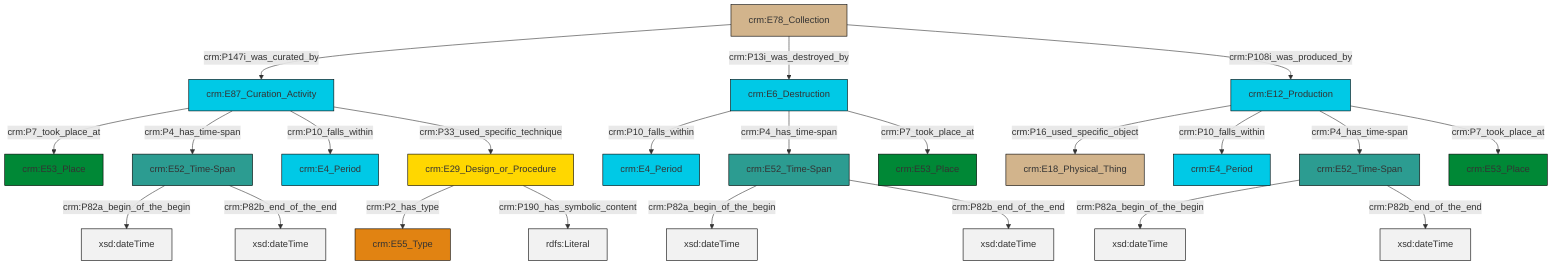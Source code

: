 graph TD
classDef Literal fill:#f2f2f2,stroke:#000000;
classDef CRM_Entity fill:#FFFFFF,stroke:#000000;
classDef Temporal_Entity fill:#00C9E6, stroke:#000000;
classDef Type fill:#E18312, stroke:#000000;
classDef Time-Span fill:#2C9C91, stroke:#000000;
classDef Appellation fill:#FFEB7F, stroke:#000000;
classDef Place fill:#008836, stroke:#000000;
classDef Persistent_Item fill:#B266B2, stroke:#000000;
classDef Conceptual_Object fill:#FFD700, stroke:#000000;
classDef Physical_Thing fill:#D2B48C, stroke:#000000;
classDef Actor fill:#f58aad, stroke:#000000;
classDef PC_Classes fill:#4ce600, stroke:#000000;
classDef Multi fill:#cccccc,stroke:#000000;

2["crm:E78_Collection"]:::Physical_Thing -->|crm:P147i_was_curated_by| 3["crm:E87_Curation_Activity"]:::Temporal_Entity
6["crm:E52_Time-Span"]:::Time-Span -->|crm:P82a_begin_of_the_begin| 7[xsd:dateTime]:::Literal
3["crm:E87_Curation_Activity"]:::Temporal_Entity -->|crm:P7_took_place_at| 8["crm:E53_Place"]:::Place
11["crm:E52_Time-Span"]:::Time-Span -->|crm:P82a_begin_of_the_begin| 12[xsd:dateTime]:::Literal
13["crm:E29_Design_or_Procedure"]:::Conceptual_Object -->|crm:P2_has_type| 14["crm:E55_Type"]:::Type
0["crm:E12_Production"]:::Temporal_Entity -->|crm:P16_used_specific_object| 15["crm:E18_Physical_Thing"]:::Physical_Thing
0["crm:E12_Production"]:::Temporal_Entity -->|crm:P10_falls_within| 17["crm:E4_Period"]:::Temporal_Entity
0["crm:E12_Production"]:::Temporal_Entity -->|crm:P4_has_time-span| 11["crm:E52_Time-Span"]:::Time-Span
13["crm:E29_Design_or_Procedure"]:::Conceptual_Object -->|crm:P190_has_symbolic_content| 20[rdfs:Literal]:::Literal
2["crm:E78_Collection"]:::Physical_Thing -->|crm:P13i_was_destroyed_by| 21["crm:E6_Destruction"]:::Temporal_Entity
21["crm:E6_Destruction"]:::Temporal_Entity -->|crm:P10_falls_within| 4["crm:E4_Period"]:::Temporal_Entity
0["crm:E12_Production"]:::Temporal_Entity -->|crm:P7_took_place_at| 9["crm:E53_Place"]:::Place
21["crm:E6_Destruction"]:::Temporal_Entity -->|crm:P4_has_time-span| 24["crm:E52_Time-Span"]:::Time-Span
24["crm:E52_Time-Span"]:::Time-Span -->|crm:P82a_begin_of_the_begin| 27[xsd:dateTime]:::Literal
6["crm:E52_Time-Span"]:::Time-Span -->|crm:P82b_end_of_the_end| 29[xsd:dateTime]:::Literal
11["crm:E52_Time-Span"]:::Time-Span -->|crm:P82b_end_of_the_end| 32[xsd:dateTime]:::Literal
3["crm:E87_Curation_Activity"]:::Temporal_Entity -->|crm:P4_has_time-span| 6["crm:E52_Time-Span"]:::Time-Span
2["crm:E78_Collection"]:::Physical_Thing -->|crm:P108i_was_produced_by| 0["crm:E12_Production"]:::Temporal_Entity
21["crm:E6_Destruction"]:::Temporal_Entity -->|crm:P7_took_place_at| 25["crm:E53_Place"]:::Place
24["crm:E52_Time-Span"]:::Time-Span -->|crm:P82b_end_of_the_end| 37[xsd:dateTime]:::Literal
3["crm:E87_Curation_Activity"]:::Temporal_Entity -->|crm:P10_falls_within| 34["crm:E4_Period"]:::Temporal_Entity
3["crm:E87_Curation_Activity"]:::Temporal_Entity -->|crm:P33_used_specific_technique| 13["crm:E29_Design_or_Procedure"]:::Conceptual_Object